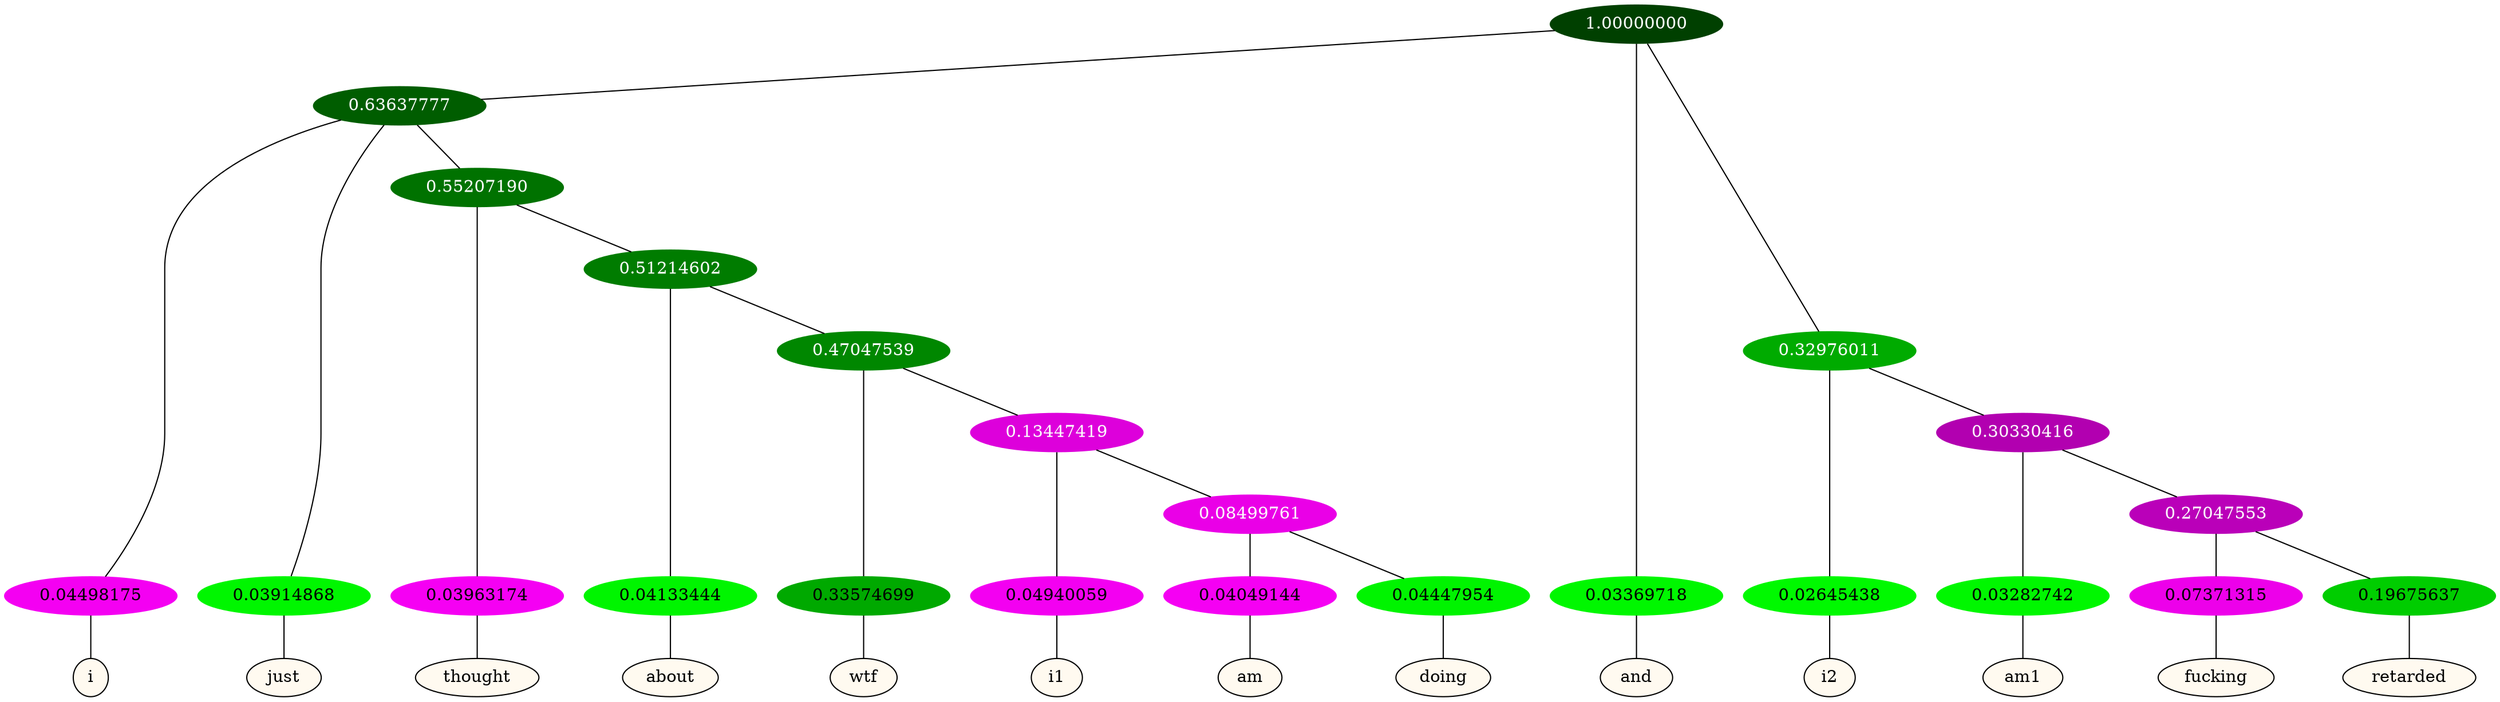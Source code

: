 graph {
	node [format=png height=0.15 nodesep=0.001 ordering=out overlap=prism overlap_scaling=0.01 ranksep=0.001 ratio=0.2 style=filled width=0.15]
	{
		rank=same
		a_w_4 [label=i color=black fillcolor=floralwhite style="filled,solid"]
		a_w_5 [label=just color=black fillcolor=floralwhite style="filled,solid"]
		a_w_9 [label=thought color=black fillcolor=floralwhite style="filled,solid"]
		a_w_13 [label=about color=black fillcolor=floralwhite style="filled,solid"]
		a_w_17 [label=wtf color=black fillcolor=floralwhite style="filled,solid"]
		a_w_19 [label=i1 color=black fillcolor=floralwhite style="filled,solid"]
		a_w_21 [label=am color=black fillcolor=floralwhite style="filled,solid"]
		a_w_22 [label=doing color=black fillcolor=floralwhite style="filled,solid"]
		a_w_2 [label=and color=black fillcolor=floralwhite style="filled,solid"]
		a_w_7 [label=i2 color=black fillcolor=floralwhite style="filled,solid"]
		a_w_11 [label=am1 color=black fillcolor=floralwhite style="filled,solid"]
		a_w_15 [label=fucking color=black fillcolor=floralwhite style="filled,solid"]
		a_w_16 [label=retarded color=black fillcolor=floralwhite style="filled,solid"]
	}
	a_n_4 -- a_w_4
	a_n_5 -- a_w_5
	a_n_9 -- a_w_9
	a_n_13 -- a_w_13
	a_n_17 -- a_w_17
	a_n_19 -- a_w_19
	a_n_21 -- a_w_21
	a_n_22 -- a_w_22
	a_n_2 -- a_w_2
	a_n_7 -- a_w_7
	a_n_11 -- a_w_11
	a_n_15 -- a_w_15
	a_n_16 -- a_w_16
	{
		rank=same
		a_n_4 [label=0.04498175 color="0.835 1.000 0.955" fontcolor=black]
		a_n_5 [label=0.03914868 color="0.334 1.000 0.961" fontcolor=black]
		a_n_9 [label=0.03963174 color="0.835 1.000 0.960" fontcolor=black]
		a_n_13 [label=0.04133444 color="0.334 1.000 0.959" fontcolor=black]
		a_n_17 [label=0.33574699 color="0.334 1.000 0.664" fontcolor=black]
		a_n_19 [label=0.04940059 color="0.835 1.000 0.951" fontcolor=black]
		a_n_21 [label=0.04049144 color="0.835 1.000 0.960" fontcolor=black]
		a_n_22 [label=0.04447954 color="0.334 1.000 0.956" fontcolor=black]
		a_n_2 [label=0.03369718 color="0.334 1.000 0.966" fontcolor=black]
		a_n_7 [label=0.02645438 color="0.334 1.000 0.974" fontcolor=black]
		a_n_11 [label=0.03282742 color="0.334 1.000 0.967" fontcolor=black]
		a_n_15 [label=0.07371315 color="0.835 1.000 0.926" fontcolor=black]
		a_n_16 [label=0.19675637 color="0.334 1.000 0.803" fontcolor=black]
	}
	a_n_0 [label=1.00000000 color="0.334 1.000 0.250" fontcolor=grey99]
	a_n_1 [label=0.63637777 color="0.334 1.000 0.364" fontcolor=grey99]
	a_n_0 -- a_n_1
	a_n_0 -- a_n_2
	a_n_3 [label=0.32976011 color="0.334 1.000 0.670" fontcolor=grey99]
	a_n_0 -- a_n_3
	a_n_1 -- a_n_4
	a_n_1 -- a_n_5
	a_n_6 [label=0.55207190 color="0.334 1.000 0.448" fontcolor=grey99]
	a_n_1 -- a_n_6
	a_n_3 -- a_n_7
	a_n_8 [label=0.30330416 color="0.835 1.000 0.697" fontcolor=grey99]
	a_n_3 -- a_n_8
	a_n_6 -- a_n_9
	a_n_10 [label=0.51214602 color="0.334 1.000 0.488" fontcolor=grey99]
	a_n_6 -- a_n_10
	a_n_8 -- a_n_11
	a_n_12 [label=0.27047553 color="0.835 1.000 0.730" fontcolor=grey99]
	a_n_8 -- a_n_12
	a_n_10 -- a_n_13
	a_n_14 [label=0.47047539 color="0.334 1.000 0.530" fontcolor=grey99]
	a_n_10 -- a_n_14
	a_n_12 -- a_n_15
	a_n_12 -- a_n_16
	a_n_14 -- a_n_17
	a_n_18 [label=0.13447419 color="0.835 1.000 0.866" fontcolor=grey99]
	a_n_14 -- a_n_18
	a_n_18 -- a_n_19
	a_n_20 [label=0.08499761 color="0.835 1.000 0.915" fontcolor=grey99]
	a_n_18 -- a_n_20
	a_n_20 -- a_n_21
	a_n_20 -- a_n_22
}

